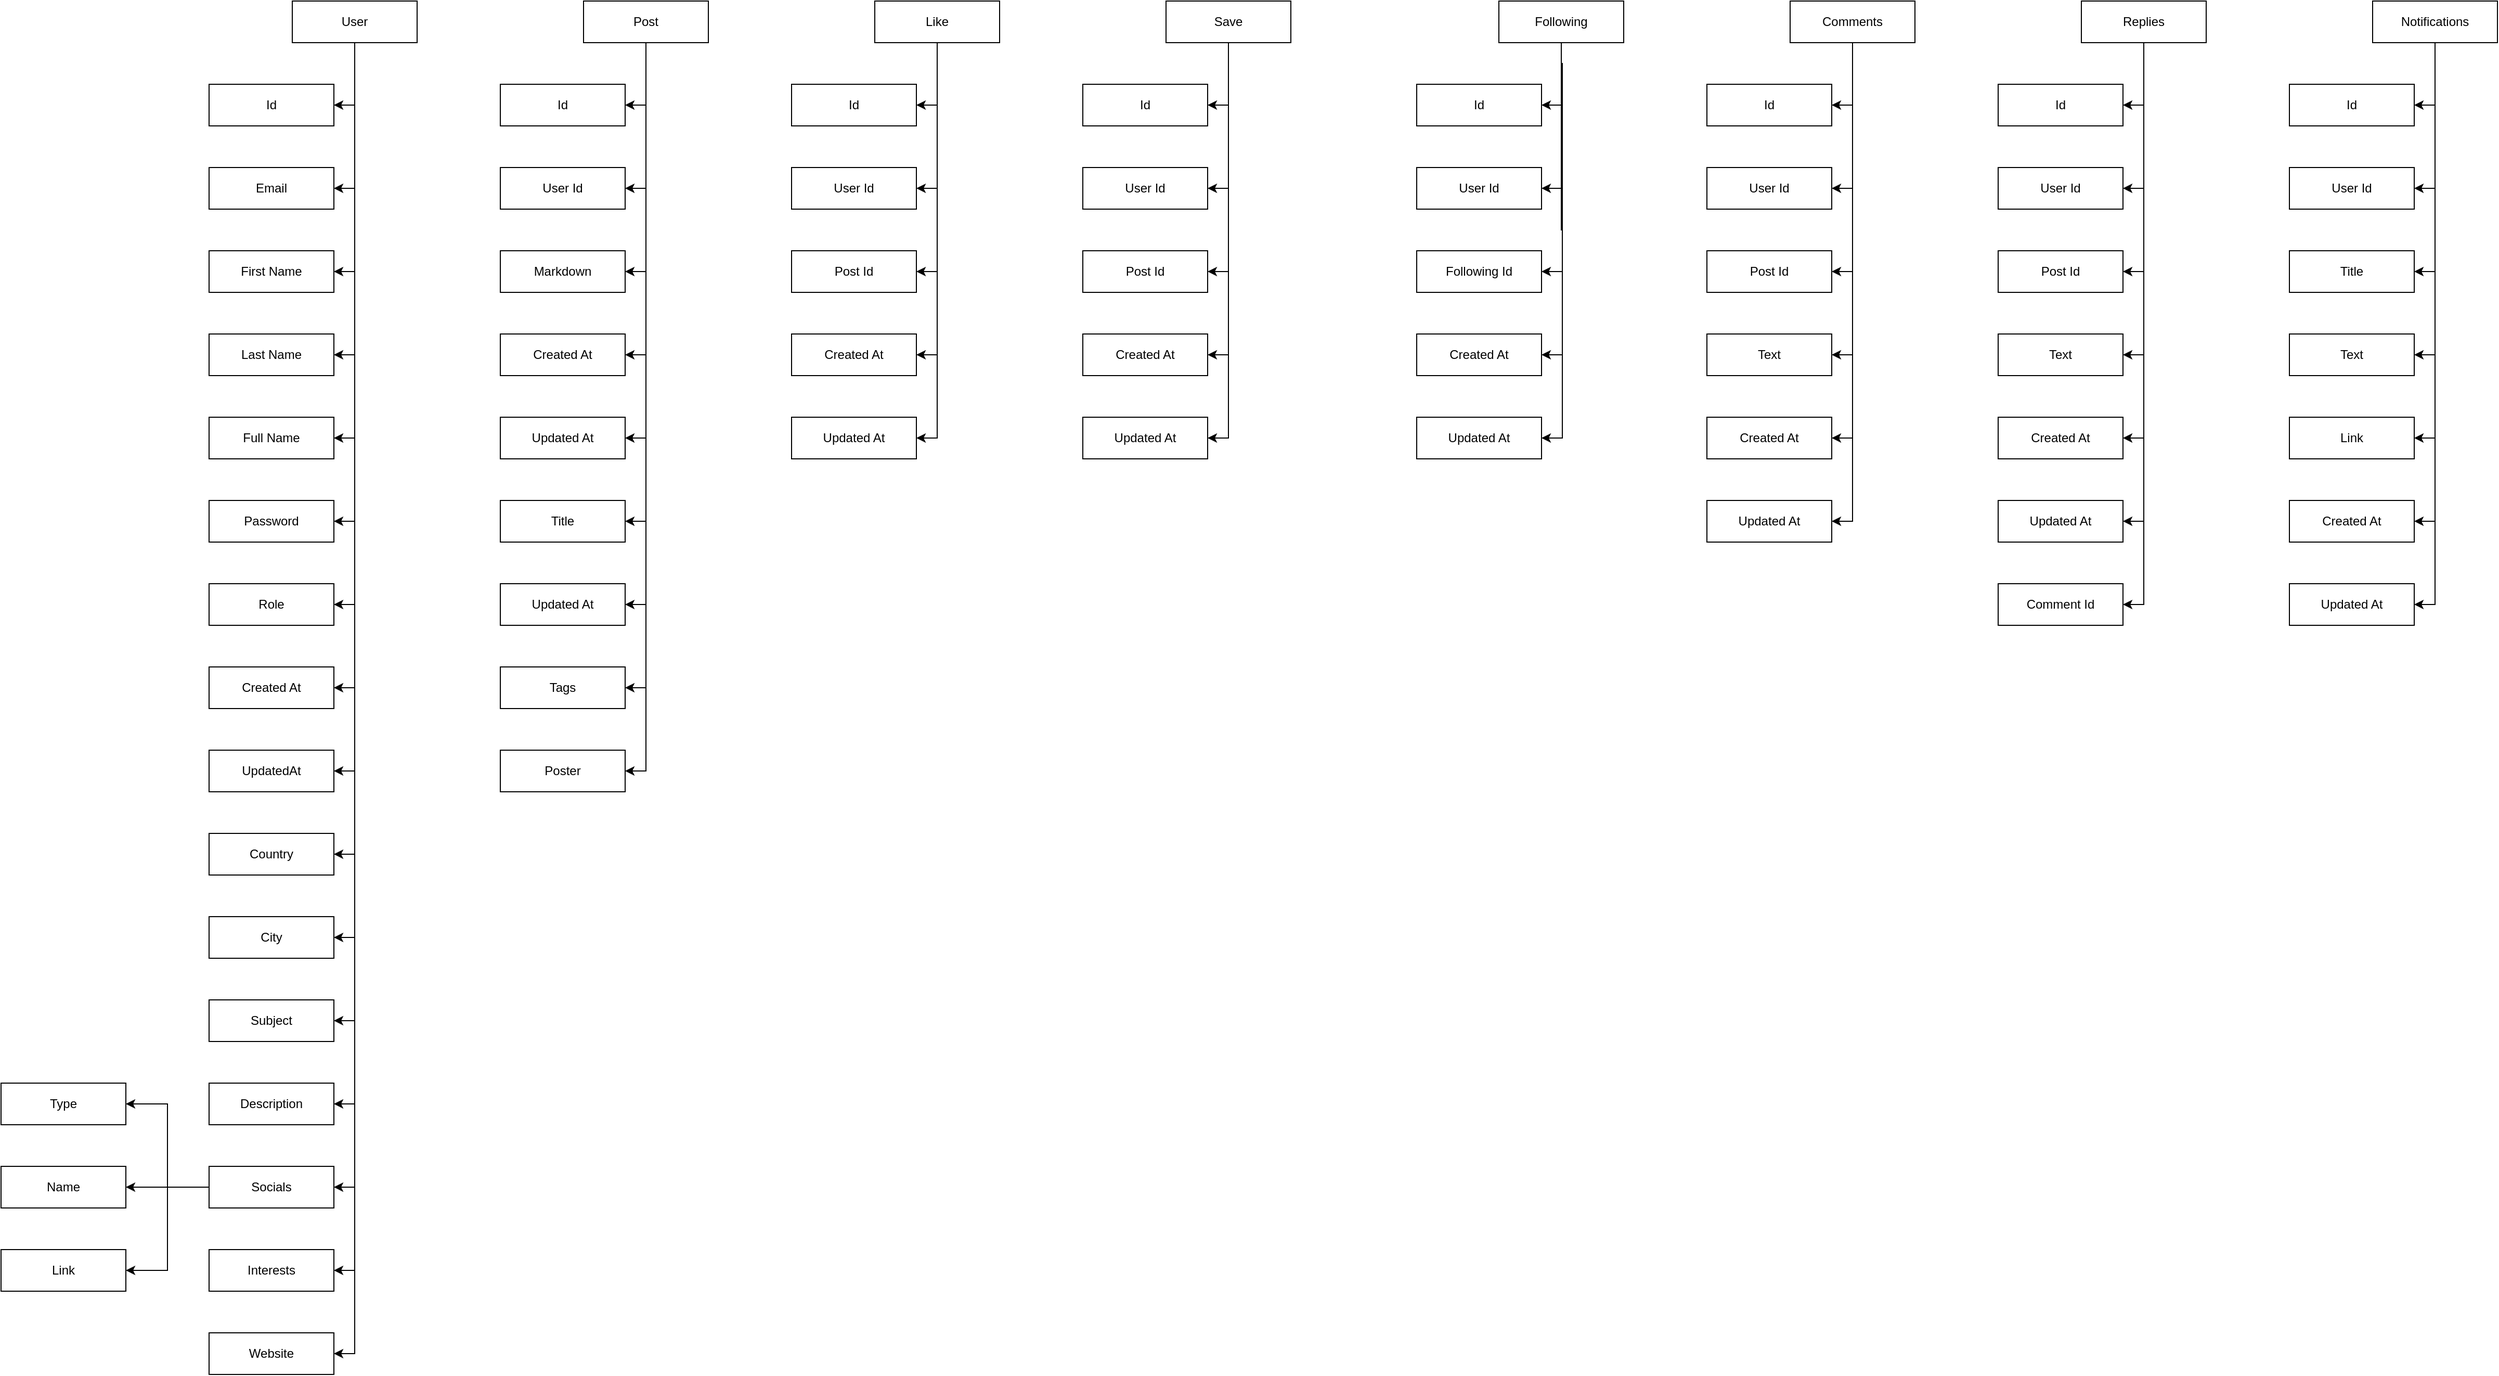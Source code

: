 <mxfile version="20.7.4" type="github">
  <diagram id="An_6A8uYQxj1aYiGU6a9" name="Страница 1">
    <mxGraphModel dx="2140" dy="686" grid="1" gridSize="10" guides="1" tooltips="1" connect="1" arrows="1" fold="1" page="1" pageScale="1" pageWidth="827" pageHeight="1169" math="0" shadow="0">
      <root>
        <mxCell id="0" />
        <mxCell id="1" parent="0" />
        <mxCell id="K3_foTwXIABXSG76bnOj-19" style="edgeStyle=orthogonalEdgeStyle;rounded=0;orthogonalLoop=1;jettySize=auto;html=1;exitX=0.5;exitY=1;exitDx=0;exitDy=0;entryX=1;entryY=0.5;entryDx=0;entryDy=0;" parent="1" source="K3_foTwXIABXSG76bnOj-1" target="K3_foTwXIABXSG76bnOj-8" edge="1">
          <mxGeometry relative="1" as="geometry" />
        </mxCell>
        <mxCell id="K3_foTwXIABXSG76bnOj-20" style="edgeStyle=orthogonalEdgeStyle;rounded=0;orthogonalLoop=1;jettySize=auto;html=1;exitX=0.5;exitY=1;exitDx=0;exitDy=0;entryX=1;entryY=0.5;entryDx=0;entryDy=0;" parent="1" source="K3_foTwXIABXSG76bnOj-1" target="K3_foTwXIABXSG76bnOj-2" edge="1">
          <mxGeometry relative="1" as="geometry" />
        </mxCell>
        <mxCell id="K3_foTwXIABXSG76bnOj-21" style="edgeStyle=orthogonalEdgeStyle;rounded=0;orthogonalLoop=1;jettySize=auto;html=1;exitX=0.5;exitY=1;exitDx=0;exitDy=0;entryX=1;entryY=0.5;entryDx=0;entryDy=0;" parent="1" source="K3_foTwXIABXSG76bnOj-1" target="K3_foTwXIABXSG76bnOj-3" edge="1">
          <mxGeometry relative="1" as="geometry" />
        </mxCell>
        <mxCell id="K3_foTwXIABXSG76bnOj-22" style="edgeStyle=orthogonalEdgeStyle;rounded=0;orthogonalLoop=1;jettySize=auto;html=1;exitX=0.5;exitY=1;exitDx=0;exitDy=0;entryX=1;entryY=0.5;entryDx=0;entryDy=0;" parent="1" source="K3_foTwXIABXSG76bnOj-1" target="K3_foTwXIABXSG76bnOj-4" edge="1">
          <mxGeometry relative="1" as="geometry" />
        </mxCell>
        <mxCell id="K3_foTwXIABXSG76bnOj-23" style="edgeStyle=orthogonalEdgeStyle;rounded=0;orthogonalLoop=1;jettySize=auto;html=1;exitX=0.5;exitY=1;exitDx=0;exitDy=0;entryX=1;entryY=0.5;entryDx=0;entryDy=0;" parent="1" source="K3_foTwXIABXSG76bnOj-1" target="K3_foTwXIABXSG76bnOj-5" edge="1">
          <mxGeometry relative="1" as="geometry" />
        </mxCell>
        <mxCell id="K3_foTwXIABXSG76bnOj-24" style="edgeStyle=orthogonalEdgeStyle;rounded=0;orthogonalLoop=1;jettySize=auto;html=1;exitX=0.5;exitY=1;exitDx=0;exitDy=0;entryX=1;entryY=0.5;entryDx=0;entryDy=0;" parent="1" source="K3_foTwXIABXSG76bnOj-1" target="K3_foTwXIABXSG76bnOj-6" edge="1">
          <mxGeometry relative="1" as="geometry" />
        </mxCell>
        <mxCell id="K3_foTwXIABXSG76bnOj-25" style="edgeStyle=orthogonalEdgeStyle;rounded=0;orthogonalLoop=1;jettySize=auto;html=1;exitX=0.5;exitY=1;exitDx=0;exitDy=0;entryX=1;entryY=0.5;entryDx=0;entryDy=0;" parent="1" source="K3_foTwXIABXSG76bnOj-1" target="K3_foTwXIABXSG76bnOj-7" edge="1">
          <mxGeometry relative="1" as="geometry" />
        </mxCell>
        <mxCell id="K3_foTwXIABXSG76bnOj-26" style="edgeStyle=orthogonalEdgeStyle;rounded=0;orthogonalLoop=1;jettySize=auto;html=1;exitX=0.5;exitY=1;exitDx=0;exitDy=0;entryX=1;entryY=0.5;entryDx=0;entryDy=0;" parent="1" source="K3_foTwXIABXSG76bnOj-1" target="K3_foTwXIABXSG76bnOj-9" edge="1">
          <mxGeometry relative="1" as="geometry" />
        </mxCell>
        <mxCell id="K3_foTwXIABXSG76bnOj-27" style="edgeStyle=orthogonalEdgeStyle;rounded=0;orthogonalLoop=1;jettySize=auto;html=1;exitX=0.5;exitY=1;exitDx=0;exitDy=0;entryX=1;entryY=0.5;entryDx=0;entryDy=0;" parent="1" source="K3_foTwXIABXSG76bnOj-1" target="K3_foTwXIABXSG76bnOj-10" edge="1">
          <mxGeometry relative="1" as="geometry" />
        </mxCell>
        <mxCell id="K3_foTwXIABXSG76bnOj-29" style="edgeStyle=orthogonalEdgeStyle;rounded=0;orthogonalLoop=1;jettySize=auto;html=1;exitX=0.5;exitY=1;exitDx=0;exitDy=0;entryX=1;entryY=0.5;entryDx=0;entryDy=0;" parent="1" source="K3_foTwXIABXSG76bnOj-1" target="K3_foTwXIABXSG76bnOj-12" edge="1">
          <mxGeometry relative="1" as="geometry" />
        </mxCell>
        <mxCell id="K3_foTwXIABXSG76bnOj-30" style="edgeStyle=orthogonalEdgeStyle;rounded=0;orthogonalLoop=1;jettySize=auto;html=1;exitX=0.5;exitY=1;exitDx=0;exitDy=0;entryX=1;entryY=0.5;entryDx=0;entryDy=0;" parent="1" source="K3_foTwXIABXSG76bnOj-1" target="K3_foTwXIABXSG76bnOj-13" edge="1">
          <mxGeometry relative="1" as="geometry" />
        </mxCell>
        <mxCell id="K3_foTwXIABXSG76bnOj-31" style="edgeStyle=orthogonalEdgeStyle;rounded=0;orthogonalLoop=1;jettySize=auto;html=1;exitX=0.5;exitY=1;exitDx=0;exitDy=0;entryX=1;entryY=0.5;entryDx=0;entryDy=0;" parent="1" source="K3_foTwXIABXSG76bnOj-1" target="K3_foTwXIABXSG76bnOj-14" edge="1">
          <mxGeometry relative="1" as="geometry" />
        </mxCell>
        <mxCell id="K3_foTwXIABXSG76bnOj-32" style="edgeStyle=orthogonalEdgeStyle;rounded=0;orthogonalLoop=1;jettySize=auto;html=1;exitX=0.5;exitY=1;exitDx=0;exitDy=0;entryX=1;entryY=0.5;entryDx=0;entryDy=0;" parent="1" source="K3_foTwXIABXSG76bnOj-1" target="K3_foTwXIABXSG76bnOj-15" edge="1">
          <mxGeometry relative="1" as="geometry" />
        </mxCell>
        <mxCell id="K3_foTwXIABXSG76bnOj-33" style="edgeStyle=orthogonalEdgeStyle;rounded=0;orthogonalLoop=1;jettySize=auto;html=1;exitX=0.5;exitY=1;exitDx=0;exitDy=0;entryX=1;entryY=0.5;entryDx=0;entryDy=0;" parent="1" source="K3_foTwXIABXSG76bnOj-1" target="K3_foTwXIABXSG76bnOj-16" edge="1">
          <mxGeometry relative="1" as="geometry" />
        </mxCell>
        <mxCell id="K3_foTwXIABXSG76bnOj-34" style="edgeStyle=orthogonalEdgeStyle;rounded=0;orthogonalLoop=1;jettySize=auto;html=1;exitX=0.5;exitY=1;exitDx=0;exitDy=0;entryX=1;entryY=0.5;entryDx=0;entryDy=0;" parent="1" source="K3_foTwXIABXSG76bnOj-1" target="K3_foTwXIABXSG76bnOj-17" edge="1">
          <mxGeometry relative="1" as="geometry" />
        </mxCell>
        <mxCell id="K3_foTwXIABXSG76bnOj-35" style="edgeStyle=orthogonalEdgeStyle;rounded=0;orthogonalLoop=1;jettySize=auto;html=1;exitX=0.5;exitY=1;exitDx=0;exitDy=0;entryX=1;entryY=0.5;entryDx=0;entryDy=0;" parent="1" source="K3_foTwXIABXSG76bnOj-1" target="K3_foTwXIABXSG76bnOj-18" edge="1">
          <mxGeometry relative="1" as="geometry" />
        </mxCell>
        <mxCell id="K3_foTwXIABXSG76bnOj-1" value="User" style="rounded=0;whiteSpace=wrap;html=1;" parent="1" vertex="1">
          <mxGeometry x="160" y="80" width="120" height="40" as="geometry" />
        </mxCell>
        <mxCell id="K3_foTwXIABXSG76bnOj-2" value="Email" style="rounded=0;whiteSpace=wrap;html=1;" parent="1" vertex="1">
          <mxGeometry x="80" y="240" width="120" height="40" as="geometry" />
        </mxCell>
        <mxCell id="K3_foTwXIABXSG76bnOj-3" value="First Name" style="rounded=0;whiteSpace=wrap;html=1;" parent="1" vertex="1">
          <mxGeometry x="80" y="320" width="120" height="40" as="geometry" />
        </mxCell>
        <mxCell id="K3_foTwXIABXSG76bnOj-4" value="Last Name" style="rounded=0;whiteSpace=wrap;html=1;" parent="1" vertex="1">
          <mxGeometry x="80" y="400" width="120" height="40" as="geometry" />
        </mxCell>
        <mxCell id="K3_foTwXIABXSG76bnOj-5" value="Full Name" style="rounded=0;whiteSpace=wrap;html=1;" parent="1" vertex="1">
          <mxGeometry x="80" y="480" width="120" height="40" as="geometry" />
        </mxCell>
        <mxCell id="K3_foTwXIABXSG76bnOj-6" value="Password" style="rounded=0;whiteSpace=wrap;html=1;" parent="1" vertex="1">
          <mxGeometry x="80" y="560" width="120" height="40" as="geometry" />
        </mxCell>
        <mxCell id="K3_foTwXIABXSG76bnOj-7" value="Role" style="rounded=0;whiteSpace=wrap;html=1;" parent="1" vertex="1">
          <mxGeometry x="80" y="640" width="120" height="40" as="geometry" />
        </mxCell>
        <mxCell id="K3_foTwXIABXSG76bnOj-8" value="Id" style="rounded=0;whiteSpace=wrap;html=1;" parent="1" vertex="1">
          <mxGeometry x="80" y="160" width="120" height="40" as="geometry" />
        </mxCell>
        <mxCell id="K3_foTwXIABXSG76bnOj-9" value="Created At" style="rounded=0;whiteSpace=wrap;html=1;" parent="1" vertex="1">
          <mxGeometry x="80" y="720" width="120" height="40" as="geometry" />
        </mxCell>
        <mxCell id="K3_foTwXIABXSG76bnOj-10" value="UpdatedAt" style="rounded=0;whiteSpace=wrap;html=1;" parent="1" vertex="1">
          <mxGeometry x="80" y="800" width="120" height="40" as="geometry" />
        </mxCell>
        <mxCell id="K3_foTwXIABXSG76bnOj-12" value="Country" style="rounded=0;whiteSpace=wrap;html=1;" parent="1" vertex="1">
          <mxGeometry x="80" y="880" width="120" height="40" as="geometry" />
        </mxCell>
        <mxCell id="K3_foTwXIABXSG76bnOj-13" value="City" style="rounded=0;whiteSpace=wrap;html=1;" parent="1" vertex="1">
          <mxGeometry x="80" y="960" width="120" height="40" as="geometry" />
        </mxCell>
        <mxCell id="K3_foTwXIABXSG76bnOj-14" value="Subject" style="rounded=0;whiteSpace=wrap;html=1;" parent="1" vertex="1">
          <mxGeometry x="80" y="1040" width="120" height="40" as="geometry" />
        </mxCell>
        <mxCell id="K3_foTwXIABXSG76bnOj-15" value="Description" style="rounded=0;whiteSpace=wrap;html=1;" parent="1" vertex="1">
          <mxGeometry x="80" y="1120" width="120" height="40" as="geometry" />
        </mxCell>
        <mxCell id="K3_foTwXIABXSG76bnOj-40" style="edgeStyle=orthogonalEdgeStyle;rounded=0;orthogonalLoop=1;jettySize=auto;html=1;exitX=0;exitY=0.5;exitDx=0;exitDy=0;entryX=1;entryY=0.5;entryDx=0;entryDy=0;" parent="1" source="K3_foTwXIABXSG76bnOj-16" target="K3_foTwXIABXSG76bnOj-37" edge="1">
          <mxGeometry relative="1" as="geometry" />
        </mxCell>
        <mxCell id="K3_foTwXIABXSG76bnOj-41" style="edgeStyle=orthogonalEdgeStyle;rounded=0;orthogonalLoop=1;jettySize=auto;html=1;exitX=0;exitY=0.5;exitDx=0;exitDy=0;entryX=1;entryY=0.5;entryDx=0;entryDy=0;" parent="1" source="K3_foTwXIABXSG76bnOj-16" target="K3_foTwXIABXSG76bnOj-38" edge="1">
          <mxGeometry relative="1" as="geometry" />
        </mxCell>
        <mxCell id="K3_foTwXIABXSG76bnOj-42" style="edgeStyle=orthogonalEdgeStyle;rounded=0;orthogonalLoop=1;jettySize=auto;html=1;exitX=0;exitY=0.5;exitDx=0;exitDy=0;entryX=1;entryY=0.5;entryDx=0;entryDy=0;" parent="1" source="K3_foTwXIABXSG76bnOj-16" target="K3_foTwXIABXSG76bnOj-39" edge="1">
          <mxGeometry relative="1" as="geometry" />
        </mxCell>
        <mxCell id="K3_foTwXIABXSG76bnOj-16" value="Socials" style="rounded=0;whiteSpace=wrap;html=1;" parent="1" vertex="1">
          <mxGeometry x="80" y="1200" width="120" height="40" as="geometry" />
        </mxCell>
        <mxCell id="K3_foTwXIABXSG76bnOj-17" value="Interests" style="rounded=0;whiteSpace=wrap;html=1;" parent="1" vertex="1">
          <mxGeometry x="80" y="1280" width="120" height="40" as="geometry" />
        </mxCell>
        <mxCell id="K3_foTwXIABXSG76bnOj-18" value="Website" style="rounded=0;whiteSpace=wrap;html=1;" parent="1" vertex="1">
          <mxGeometry x="80" y="1360" width="120" height="40" as="geometry" />
        </mxCell>
        <mxCell id="K3_foTwXIABXSG76bnOj-37" value="Type" style="rounded=0;whiteSpace=wrap;html=1;" parent="1" vertex="1">
          <mxGeometry x="-120" y="1120" width="120" height="40" as="geometry" />
        </mxCell>
        <mxCell id="K3_foTwXIABXSG76bnOj-38" value="Name" style="rounded=0;whiteSpace=wrap;html=1;" parent="1" vertex="1">
          <mxGeometry x="-120" y="1200" width="120" height="40" as="geometry" />
        </mxCell>
        <mxCell id="K3_foTwXIABXSG76bnOj-39" value="Link" style="rounded=0;whiteSpace=wrap;html=1;" parent="1" vertex="1">
          <mxGeometry x="-120" y="1280" width="120" height="40" as="geometry" />
        </mxCell>
        <mxCell id="K3_foTwXIABXSG76bnOj-55" style="edgeStyle=orthogonalEdgeStyle;rounded=0;orthogonalLoop=1;jettySize=auto;html=1;exitX=0.5;exitY=1;exitDx=0;exitDy=0;entryX=1;entryY=0.5;entryDx=0;entryDy=0;" parent="1" source="K3_foTwXIABXSG76bnOj-43" target="K3_foTwXIABXSG76bnOj-44" edge="1">
          <mxGeometry relative="1" as="geometry" />
        </mxCell>
        <mxCell id="K3_foTwXIABXSG76bnOj-56" style="edgeStyle=orthogonalEdgeStyle;rounded=0;orthogonalLoop=1;jettySize=auto;html=1;exitX=0.5;exitY=1;exitDx=0;exitDy=0;entryX=1;entryY=0.5;entryDx=0;entryDy=0;" parent="1" source="K3_foTwXIABXSG76bnOj-43" target="K3_foTwXIABXSG76bnOj-45" edge="1">
          <mxGeometry relative="1" as="geometry" />
        </mxCell>
        <mxCell id="K3_foTwXIABXSG76bnOj-57" style="edgeStyle=orthogonalEdgeStyle;rounded=0;orthogonalLoop=1;jettySize=auto;html=1;exitX=0.5;exitY=1;exitDx=0;exitDy=0;entryX=1;entryY=0.5;entryDx=0;entryDy=0;" parent="1" source="K3_foTwXIABXSG76bnOj-43" target="K3_foTwXIABXSG76bnOj-46" edge="1">
          <mxGeometry relative="1" as="geometry" />
        </mxCell>
        <mxCell id="K3_foTwXIABXSG76bnOj-58" style="edgeStyle=orthogonalEdgeStyle;rounded=0;orthogonalLoop=1;jettySize=auto;html=1;exitX=0.5;exitY=1;exitDx=0;exitDy=0;entryX=1;entryY=0.5;entryDx=0;entryDy=0;" parent="1" source="K3_foTwXIABXSG76bnOj-43" target="K3_foTwXIABXSG76bnOj-47" edge="1">
          <mxGeometry relative="1" as="geometry" />
        </mxCell>
        <mxCell id="K3_foTwXIABXSG76bnOj-59" style="edgeStyle=orthogonalEdgeStyle;rounded=0;orthogonalLoop=1;jettySize=auto;html=1;exitX=0.5;exitY=1;exitDx=0;exitDy=0;entryX=1;entryY=0.5;entryDx=0;entryDy=0;" parent="1" source="K3_foTwXIABXSG76bnOj-43" target="K3_foTwXIABXSG76bnOj-48" edge="1">
          <mxGeometry relative="1" as="geometry" />
        </mxCell>
        <mxCell id="K3_foTwXIABXSG76bnOj-60" style="edgeStyle=orthogonalEdgeStyle;rounded=0;orthogonalLoop=1;jettySize=auto;html=1;exitX=0.5;exitY=1;exitDx=0;exitDy=0;entryX=1;entryY=0.5;entryDx=0;entryDy=0;" parent="1" source="K3_foTwXIABXSG76bnOj-43" target="K3_foTwXIABXSG76bnOj-49" edge="1">
          <mxGeometry relative="1" as="geometry" />
        </mxCell>
        <mxCell id="K3_foTwXIABXSG76bnOj-61" style="edgeStyle=orthogonalEdgeStyle;rounded=0;orthogonalLoop=1;jettySize=auto;html=1;exitX=0.5;exitY=1;exitDx=0;exitDy=0;entryX=1;entryY=0.5;entryDx=0;entryDy=0;" parent="1" source="K3_foTwXIABXSG76bnOj-43" target="K3_foTwXIABXSG76bnOj-52" edge="1">
          <mxGeometry relative="1" as="geometry" />
        </mxCell>
        <mxCell id="K3_foTwXIABXSG76bnOj-62" style="edgeStyle=orthogonalEdgeStyle;rounded=0;orthogonalLoop=1;jettySize=auto;html=1;exitX=0.5;exitY=1;exitDx=0;exitDy=0;entryX=1;entryY=0.5;entryDx=0;entryDy=0;" parent="1" source="K3_foTwXIABXSG76bnOj-43" target="K3_foTwXIABXSG76bnOj-53" edge="1">
          <mxGeometry relative="1" as="geometry" />
        </mxCell>
        <mxCell id="K3_foTwXIABXSG76bnOj-63" style="edgeStyle=orthogonalEdgeStyle;rounded=0;orthogonalLoop=1;jettySize=auto;html=1;exitX=0.5;exitY=1;exitDx=0;exitDy=0;entryX=1;entryY=0.5;entryDx=0;entryDy=0;" parent="1" source="K3_foTwXIABXSG76bnOj-43" target="K3_foTwXIABXSG76bnOj-54" edge="1">
          <mxGeometry relative="1" as="geometry" />
        </mxCell>
        <mxCell id="K3_foTwXIABXSG76bnOj-43" value="Post" style="rounded=0;whiteSpace=wrap;html=1;" parent="1" vertex="1">
          <mxGeometry x="440" y="80" width="120" height="40" as="geometry" />
        </mxCell>
        <mxCell id="K3_foTwXIABXSG76bnOj-44" value="Id" style="rounded=0;whiteSpace=wrap;html=1;" parent="1" vertex="1">
          <mxGeometry x="360" y="160" width="120" height="40" as="geometry" />
        </mxCell>
        <mxCell id="K3_foTwXIABXSG76bnOj-45" value="User Id" style="rounded=0;whiteSpace=wrap;html=1;" parent="1" vertex="1">
          <mxGeometry x="360" y="240" width="120" height="40" as="geometry" />
        </mxCell>
        <mxCell id="K3_foTwXIABXSG76bnOj-46" value="Markdown" style="rounded=0;whiteSpace=wrap;html=1;" parent="1" vertex="1">
          <mxGeometry x="360" y="320" width="120" height="40" as="geometry" />
        </mxCell>
        <mxCell id="K3_foTwXIABXSG76bnOj-47" value="Created At" style="rounded=0;whiteSpace=wrap;html=1;" parent="1" vertex="1">
          <mxGeometry x="360" y="400" width="120" height="40" as="geometry" />
        </mxCell>
        <mxCell id="K3_foTwXIABXSG76bnOj-48" value="Updated At" style="rounded=0;whiteSpace=wrap;html=1;" parent="1" vertex="1">
          <mxGeometry x="360" y="480" width="120" height="40" as="geometry" />
        </mxCell>
        <mxCell id="K3_foTwXIABXSG76bnOj-49" value="Title" style="rounded=0;whiteSpace=wrap;html=1;" parent="1" vertex="1">
          <mxGeometry x="360" y="560" width="120" height="40" as="geometry" />
        </mxCell>
        <mxCell id="K3_foTwXIABXSG76bnOj-52" value="Updated At" style="rounded=0;whiteSpace=wrap;html=1;" parent="1" vertex="1">
          <mxGeometry x="360" y="640" width="120" height="40" as="geometry" />
        </mxCell>
        <mxCell id="K3_foTwXIABXSG76bnOj-53" value="Tags" style="rounded=0;whiteSpace=wrap;html=1;" parent="1" vertex="1">
          <mxGeometry x="360" y="720" width="120" height="40" as="geometry" />
        </mxCell>
        <mxCell id="K3_foTwXIABXSG76bnOj-54" value="Poster" style="rounded=0;whiteSpace=wrap;html=1;" parent="1" vertex="1">
          <mxGeometry x="360" y="800" width="120" height="40" as="geometry" />
        </mxCell>
        <mxCell id="K3_foTwXIABXSG76bnOj-69" style="edgeStyle=orthogonalEdgeStyle;rounded=0;orthogonalLoop=1;jettySize=auto;html=1;exitX=0.5;exitY=1;exitDx=0;exitDy=0;entryX=1;entryY=0.5;entryDx=0;entryDy=0;" parent="1" source="K3_foTwXIABXSG76bnOj-64" target="K3_foTwXIABXSG76bnOj-65" edge="1">
          <mxGeometry relative="1" as="geometry" />
        </mxCell>
        <mxCell id="K3_foTwXIABXSG76bnOj-70" style="edgeStyle=orthogonalEdgeStyle;rounded=0;orthogonalLoop=1;jettySize=auto;html=1;exitX=0.5;exitY=1;exitDx=0;exitDy=0;entryX=1;entryY=0.5;entryDx=0;entryDy=0;" parent="1" source="K3_foTwXIABXSG76bnOj-64" target="K3_foTwXIABXSG76bnOj-66" edge="1">
          <mxGeometry relative="1" as="geometry" />
        </mxCell>
        <mxCell id="K3_foTwXIABXSG76bnOj-71" style="edgeStyle=orthogonalEdgeStyle;rounded=0;orthogonalLoop=1;jettySize=auto;html=1;exitX=0.5;exitY=1;exitDx=0;exitDy=0;entryX=1;entryY=0.5;entryDx=0;entryDy=0;" parent="1" source="K3_foTwXIABXSG76bnOj-64" target="K3_foTwXIABXSG76bnOj-67" edge="1">
          <mxGeometry relative="1" as="geometry" />
        </mxCell>
        <mxCell id="K3_foTwXIABXSG76bnOj-72" style="edgeStyle=orthogonalEdgeStyle;rounded=0;orthogonalLoop=1;jettySize=auto;html=1;exitX=0.5;exitY=1;exitDx=0;exitDy=0;entryX=1;entryY=0.5;entryDx=0;entryDy=0;" parent="1" source="K3_foTwXIABXSG76bnOj-64" target="K3_foTwXIABXSG76bnOj-68" edge="1">
          <mxGeometry relative="1" as="geometry" />
        </mxCell>
        <mxCell id="K3_foTwXIABXSG76bnOj-119" style="edgeStyle=orthogonalEdgeStyle;rounded=0;orthogonalLoop=1;jettySize=auto;html=1;exitX=0.5;exitY=1;exitDx=0;exitDy=0;entryX=1;entryY=0.5;entryDx=0;entryDy=0;" parent="1" source="K3_foTwXIABXSG76bnOj-64" target="K3_foTwXIABXSG76bnOj-118" edge="1">
          <mxGeometry relative="1" as="geometry" />
        </mxCell>
        <mxCell id="K3_foTwXIABXSG76bnOj-64" value="Like" style="rounded=0;whiteSpace=wrap;html=1;" parent="1" vertex="1">
          <mxGeometry x="720" y="80" width="120" height="40" as="geometry" />
        </mxCell>
        <mxCell id="K3_foTwXIABXSG76bnOj-65" value="User Id" style="rounded=0;whiteSpace=wrap;html=1;" parent="1" vertex="1">
          <mxGeometry x="640" y="240" width="120" height="40" as="geometry" />
        </mxCell>
        <mxCell id="K3_foTwXIABXSG76bnOj-66" value="Post Id" style="rounded=0;whiteSpace=wrap;html=1;" parent="1" vertex="1">
          <mxGeometry x="640" y="320" width="120" height="40" as="geometry" />
        </mxCell>
        <mxCell id="K3_foTwXIABXSG76bnOj-67" value="Created At" style="rounded=0;whiteSpace=wrap;html=1;" parent="1" vertex="1">
          <mxGeometry x="640" y="400" width="120" height="40" as="geometry" />
        </mxCell>
        <mxCell id="K3_foTwXIABXSG76bnOj-68" value="Updated At" style="rounded=0;whiteSpace=wrap;html=1;" parent="1" vertex="1">
          <mxGeometry x="640" y="480" width="120" height="40" as="geometry" />
        </mxCell>
        <mxCell id="K3_foTwXIABXSG76bnOj-78" style="edgeStyle=orthogonalEdgeStyle;rounded=0;orthogonalLoop=1;jettySize=auto;html=1;exitX=0.5;exitY=1;exitDx=0;exitDy=0;entryX=1;entryY=0.5;entryDx=0;entryDy=0;" parent="1" source="K3_foTwXIABXSG76bnOj-73" target="K3_foTwXIABXSG76bnOj-74" edge="1">
          <mxGeometry relative="1" as="geometry" />
        </mxCell>
        <mxCell id="K3_foTwXIABXSG76bnOj-79" style="edgeStyle=orthogonalEdgeStyle;rounded=0;orthogonalLoop=1;jettySize=auto;html=1;exitX=0.5;exitY=1;exitDx=0;exitDy=0;entryX=1;entryY=0.5;entryDx=0;entryDy=0;" parent="1" source="K3_foTwXIABXSG76bnOj-73" target="K3_foTwXIABXSG76bnOj-75" edge="1">
          <mxGeometry relative="1" as="geometry" />
        </mxCell>
        <mxCell id="K3_foTwXIABXSG76bnOj-80" style="edgeStyle=orthogonalEdgeStyle;rounded=0;orthogonalLoop=1;jettySize=auto;html=1;exitX=0.5;exitY=1;exitDx=0;exitDy=0;entryX=1;entryY=0.5;entryDx=0;entryDy=0;" parent="1" source="K3_foTwXIABXSG76bnOj-73" target="K3_foTwXIABXSG76bnOj-76" edge="1">
          <mxGeometry relative="1" as="geometry" />
        </mxCell>
        <mxCell id="K3_foTwXIABXSG76bnOj-81" style="edgeStyle=orthogonalEdgeStyle;rounded=0;orthogonalLoop=1;jettySize=auto;html=1;exitX=0.5;exitY=1;exitDx=0;exitDy=0;entryX=1;entryY=0.5;entryDx=0;entryDy=0;" parent="1" source="K3_foTwXIABXSG76bnOj-73" target="K3_foTwXIABXSG76bnOj-77" edge="1">
          <mxGeometry relative="1" as="geometry" />
        </mxCell>
        <mxCell id="K3_foTwXIABXSG76bnOj-120" style="edgeStyle=orthogonalEdgeStyle;rounded=0;orthogonalLoop=1;jettySize=auto;html=1;exitX=0.5;exitY=1;exitDx=0;exitDy=0;entryX=1;entryY=0.5;entryDx=0;entryDy=0;" parent="1" source="K3_foTwXIABXSG76bnOj-73" target="K3_foTwXIABXSG76bnOj-117" edge="1">
          <mxGeometry relative="1" as="geometry" />
        </mxCell>
        <mxCell id="K3_foTwXIABXSG76bnOj-73" value="Save" style="rounded=0;whiteSpace=wrap;html=1;" parent="1" vertex="1">
          <mxGeometry x="1000" y="80" width="120" height="40" as="geometry" />
        </mxCell>
        <mxCell id="K3_foTwXIABXSG76bnOj-74" value="User Id" style="rounded=0;whiteSpace=wrap;html=1;" parent="1" vertex="1">
          <mxGeometry x="920" y="240" width="120" height="40" as="geometry" />
        </mxCell>
        <mxCell id="K3_foTwXIABXSG76bnOj-75" value="Post Id" style="rounded=0;whiteSpace=wrap;html=1;" parent="1" vertex="1">
          <mxGeometry x="920" y="320" width="120" height="40" as="geometry" />
        </mxCell>
        <mxCell id="K3_foTwXIABXSG76bnOj-76" value="Created At" style="rounded=0;whiteSpace=wrap;html=1;" parent="1" vertex="1">
          <mxGeometry x="920" y="400" width="120" height="40" as="geometry" />
        </mxCell>
        <mxCell id="K3_foTwXIABXSG76bnOj-77" value="Updated At" style="rounded=0;whiteSpace=wrap;html=1;" parent="1" vertex="1">
          <mxGeometry x="920" y="480" width="120" height="40" as="geometry" />
        </mxCell>
        <mxCell id="K3_foTwXIABXSG76bnOj-89" style="edgeStyle=orthogonalEdgeStyle;rounded=0;orthogonalLoop=1;jettySize=auto;html=1;exitX=0.5;exitY=1;exitDx=0;exitDy=0;entryX=1;entryY=0.5;entryDx=0;entryDy=0;" parent="1" source="K3_foTwXIABXSG76bnOj-82" target="K3_foTwXIABXSG76bnOj-83" edge="1">
          <mxGeometry relative="1" as="geometry" />
        </mxCell>
        <mxCell id="K3_foTwXIABXSG76bnOj-90" style="edgeStyle=orthogonalEdgeStyle;rounded=0;orthogonalLoop=1;jettySize=auto;html=1;exitX=0.5;exitY=1;exitDx=0;exitDy=0;entryX=1;entryY=0.5;entryDx=0;entryDy=0;" parent="1" source="K3_foTwXIABXSG76bnOj-82" target="K3_foTwXIABXSG76bnOj-84" edge="1">
          <mxGeometry relative="1" as="geometry" />
        </mxCell>
        <mxCell id="K3_foTwXIABXSG76bnOj-91" style="edgeStyle=orthogonalEdgeStyle;rounded=0;orthogonalLoop=1;jettySize=auto;html=1;exitX=0.5;exitY=1;exitDx=0;exitDy=0;entryX=1;entryY=0.5;entryDx=0;entryDy=0;" parent="1" source="K3_foTwXIABXSG76bnOj-82" target="K3_foTwXIABXSG76bnOj-85" edge="1">
          <mxGeometry relative="1" as="geometry" />
        </mxCell>
        <mxCell id="K3_foTwXIABXSG76bnOj-92" style="edgeStyle=orthogonalEdgeStyle;rounded=0;orthogonalLoop=1;jettySize=auto;html=1;exitX=0.5;exitY=1;exitDx=0;exitDy=0;entryX=1;entryY=0.5;entryDx=0;entryDy=0;" parent="1" source="K3_foTwXIABXSG76bnOj-82" target="K3_foTwXIABXSG76bnOj-86" edge="1">
          <mxGeometry relative="1" as="geometry" />
        </mxCell>
        <mxCell id="K3_foTwXIABXSG76bnOj-116" style="edgeStyle=orthogonalEdgeStyle;rounded=0;orthogonalLoop=1;jettySize=auto;html=1;exitX=0.5;exitY=1;exitDx=0;exitDy=0;entryX=1;entryY=0.5;entryDx=0;entryDy=0;" parent="1" source="K3_foTwXIABXSG76bnOj-82" target="K3_foTwXIABXSG76bnOj-115" edge="1">
          <mxGeometry relative="1" as="geometry" />
        </mxCell>
        <mxCell id="K3_foTwXIABXSG76bnOj-82" value="Following" style="rounded=0;whiteSpace=wrap;html=1;" parent="1" vertex="1">
          <mxGeometry x="1320" y="80" width="120" height="40" as="geometry" />
        </mxCell>
        <mxCell id="K3_foTwXIABXSG76bnOj-83" value="User Id" style="rounded=0;whiteSpace=wrap;html=1;" parent="1" vertex="1">
          <mxGeometry x="1241" y="240" width="120" height="40" as="geometry" />
        </mxCell>
        <mxCell id="K3_foTwXIABXSG76bnOj-84" value="Following Id" style="rounded=0;whiteSpace=wrap;html=1;" parent="1" vertex="1">
          <mxGeometry x="1241" y="320" width="120" height="40" as="geometry" />
        </mxCell>
        <mxCell id="K3_foTwXIABXSG76bnOj-85" value="Created At" style="rounded=0;whiteSpace=wrap;html=1;" parent="1" vertex="1">
          <mxGeometry x="1241" y="400" width="120" height="40" as="geometry" />
        </mxCell>
        <mxCell id="K3_foTwXIABXSG76bnOj-86" value="Updated At" style="rounded=0;whiteSpace=wrap;html=1;" parent="1" vertex="1">
          <mxGeometry x="1241" y="480" width="120" height="40" as="geometry" />
        </mxCell>
        <mxCell id="K3_foTwXIABXSG76bnOj-108" style="edgeStyle=orthogonalEdgeStyle;rounded=0;orthogonalLoop=1;jettySize=auto;html=1;exitX=0.5;exitY=1;exitDx=0;exitDy=0;entryX=1;entryY=0.5;entryDx=0;entryDy=0;" parent="1" source="K3_foTwXIABXSG76bnOj-102" target="K3_foTwXIABXSG76bnOj-103" edge="1">
          <mxGeometry relative="1" as="geometry" />
        </mxCell>
        <mxCell id="K3_foTwXIABXSG76bnOj-109" style="edgeStyle=orthogonalEdgeStyle;rounded=0;orthogonalLoop=1;jettySize=auto;html=1;exitX=0.5;exitY=1;exitDx=0;exitDy=0;entryX=1;entryY=0.5;entryDx=0;entryDy=0;" parent="1" source="K3_foTwXIABXSG76bnOj-102" target="K3_foTwXIABXSG76bnOj-104" edge="1">
          <mxGeometry relative="1" as="geometry" />
        </mxCell>
        <mxCell id="K3_foTwXIABXSG76bnOj-110" style="edgeStyle=orthogonalEdgeStyle;rounded=0;orthogonalLoop=1;jettySize=auto;html=1;exitX=0.5;exitY=1;exitDx=0;exitDy=0;entryX=1;entryY=0.5;entryDx=0;entryDy=0;" parent="1" source="K3_foTwXIABXSG76bnOj-102" target="K3_foTwXIABXSG76bnOj-105" edge="1">
          <mxGeometry relative="1" as="geometry" />
        </mxCell>
        <mxCell id="K3_foTwXIABXSG76bnOj-111" style="edgeStyle=orthogonalEdgeStyle;rounded=0;orthogonalLoop=1;jettySize=auto;html=1;exitX=0.5;exitY=1;exitDx=0;exitDy=0;entryX=1;entryY=0.5;entryDx=0;entryDy=0;" parent="1" source="K3_foTwXIABXSG76bnOj-102" target="K3_foTwXIABXSG76bnOj-106" edge="1">
          <mxGeometry relative="1" as="geometry" />
        </mxCell>
        <mxCell id="K3_foTwXIABXSG76bnOj-112" style="edgeStyle=orthogonalEdgeStyle;rounded=0;orthogonalLoop=1;jettySize=auto;html=1;exitX=0.5;exitY=1;exitDx=0;exitDy=0;entryX=1;entryY=0.5;entryDx=0;entryDy=0;" parent="1" source="K3_foTwXIABXSG76bnOj-102" target="K3_foTwXIABXSG76bnOj-107" edge="1">
          <mxGeometry relative="1" as="geometry" />
        </mxCell>
        <mxCell id="K3_foTwXIABXSG76bnOj-114" style="edgeStyle=orthogonalEdgeStyle;rounded=0;orthogonalLoop=1;jettySize=auto;html=1;exitX=0.5;exitY=1;exitDx=0;exitDy=0;entryX=1;entryY=0.5;entryDx=0;entryDy=0;" parent="1" source="K3_foTwXIABXSG76bnOj-102" target="K3_foTwXIABXSG76bnOj-113" edge="1">
          <mxGeometry relative="1" as="geometry" />
        </mxCell>
        <mxCell id="K3_foTwXIABXSG76bnOj-102" value="Comments" style="rounded=0;whiteSpace=wrap;html=1;" parent="1" vertex="1">
          <mxGeometry x="1600" y="80" width="120" height="40" as="geometry" />
        </mxCell>
        <mxCell id="K3_foTwXIABXSG76bnOj-103" value="User Id" style="rounded=0;whiteSpace=wrap;html=1;" parent="1" vertex="1">
          <mxGeometry x="1520" y="240" width="120" height="40" as="geometry" />
        </mxCell>
        <mxCell id="K3_foTwXIABXSG76bnOj-104" value="Post Id" style="rounded=0;whiteSpace=wrap;html=1;" parent="1" vertex="1">
          <mxGeometry x="1520" y="320" width="120" height="40" as="geometry" />
        </mxCell>
        <mxCell id="K3_foTwXIABXSG76bnOj-105" value="Text" style="rounded=0;whiteSpace=wrap;html=1;" parent="1" vertex="1">
          <mxGeometry x="1520" y="400" width="120" height="40" as="geometry" />
        </mxCell>
        <mxCell id="K3_foTwXIABXSG76bnOj-106" value="Created At" style="rounded=0;whiteSpace=wrap;html=1;" parent="1" vertex="1">
          <mxGeometry x="1520" y="480" width="120" height="40" as="geometry" />
        </mxCell>
        <mxCell id="K3_foTwXIABXSG76bnOj-107" value="Updated At" style="rounded=0;whiteSpace=wrap;html=1;" parent="1" vertex="1">
          <mxGeometry x="1520" y="560" width="120" height="40" as="geometry" />
        </mxCell>
        <mxCell id="K3_foTwXIABXSG76bnOj-113" value="Id" style="rounded=0;whiteSpace=wrap;html=1;" parent="1" vertex="1">
          <mxGeometry x="1520" y="160" width="120" height="40" as="geometry" />
        </mxCell>
        <mxCell id="K3_foTwXIABXSG76bnOj-115" value="Id" style="rounded=0;whiteSpace=wrap;html=1;" parent="1" vertex="1">
          <mxGeometry x="1241" y="160" width="120" height="40" as="geometry" />
        </mxCell>
        <mxCell id="K3_foTwXIABXSG76bnOj-117" value="Id" style="rounded=0;whiteSpace=wrap;html=1;" parent="1" vertex="1">
          <mxGeometry x="920" y="160" width="120" height="40" as="geometry" />
        </mxCell>
        <mxCell id="K3_foTwXIABXSG76bnOj-118" value="Id" style="rounded=0;whiteSpace=wrap;html=1;" parent="1" vertex="1">
          <mxGeometry x="640" y="160" width="120" height="40" as="geometry" />
        </mxCell>
        <mxCell id="K3_foTwXIABXSG76bnOj-139" style="edgeStyle=orthogonalEdgeStyle;rounded=0;orthogonalLoop=1;jettySize=auto;html=1;exitX=0.5;exitY=1;exitDx=0;exitDy=0;entryX=1;entryY=0.5;entryDx=0;entryDy=0;" parent="1" source="K3_foTwXIABXSG76bnOj-121" target="K3_foTwXIABXSG76bnOj-131" edge="1">
          <mxGeometry relative="1" as="geometry" />
        </mxCell>
        <mxCell id="K3_foTwXIABXSG76bnOj-140" style="edgeStyle=orthogonalEdgeStyle;rounded=0;orthogonalLoop=1;jettySize=auto;html=1;exitX=0.5;exitY=1;exitDx=0;exitDy=0;entryX=1;entryY=0.5;entryDx=0;entryDy=0;" parent="1" source="K3_foTwXIABXSG76bnOj-121" target="K3_foTwXIABXSG76bnOj-126" edge="1">
          <mxGeometry relative="1" as="geometry" />
        </mxCell>
        <mxCell id="K3_foTwXIABXSG76bnOj-141" style="edgeStyle=orthogonalEdgeStyle;rounded=0;orthogonalLoop=1;jettySize=auto;html=1;exitX=0.5;exitY=1;exitDx=0;exitDy=0;entryX=1;entryY=0.5;entryDx=0;entryDy=0;" parent="1" source="K3_foTwXIABXSG76bnOj-121" target="K3_foTwXIABXSG76bnOj-127" edge="1">
          <mxGeometry relative="1" as="geometry" />
        </mxCell>
        <mxCell id="K3_foTwXIABXSG76bnOj-142" style="edgeStyle=orthogonalEdgeStyle;rounded=0;orthogonalLoop=1;jettySize=auto;html=1;exitX=0.5;exitY=1;exitDx=0;exitDy=0;entryX=1;entryY=0.5;entryDx=0;entryDy=0;" parent="1" source="K3_foTwXIABXSG76bnOj-121" target="K3_foTwXIABXSG76bnOj-128" edge="1">
          <mxGeometry relative="1" as="geometry" />
        </mxCell>
        <mxCell id="K3_foTwXIABXSG76bnOj-143" style="edgeStyle=orthogonalEdgeStyle;rounded=0;orthogonalLoop=1;jettySize=auto;html=1;exitX=0.5;exitY=1;exitDx=0;exitDy=0;entryX=1;entryY=0.5;entryDx=0;entryDy=0;" parent="1" source="K3_foTwXIABXSG76bnOj-121" target="K3_foTwXIABXSG76bnOj-129" edge="1">
          <mxGeometry relative="1" as="geometry" />
        </mxCell>
        <mxCell id="K3_foTwXIABXSG76bnOj-144" style="edgeStyle=orthogonalEdgeStyle;rounded=0;orthogonalLoop=1;jettySize=auto;html=1;exitX=0.5;exitY=1;exitDx=0;exitDy=0;entryX=1;entryY=0.5;entryDx=0;entryDy=0;" parent="1" source="K3_foTwXIABXSG76bnOj-121" target="K3_foTwXIABXSG76bnOj-130" edge="1">
          <mxGeometry relative="1" as="geometry" />
        </mxCell>
        <mxCell id="K3_foTwXIABXSG76bnOj-145" style="edgeStyle=orthogonalEdgeStyle;rounded=0;orthogonalLoop=1;jettySize=auto;html=1;exitX=0.5;exitY=1;exitDx=0;exitDy=0;entryX=1;entryY=0.5;entryDx=0;entryDy=0;" parent="1" source="K3_foTwXIABXSG76bnOj-121" target="K3_foTwXIABXSG76bnOj-138" edge="1">
          <mxGeometry relative="1" as="geometry" />
        </mxCell>
        <mxCell id="K3_foTwXIABXSG76bnOj-121" value="Replies" style="rounded=0;whiteSpace=wrap;html=1;" parent="1" vertex="1">
          <mxGeometry x="1880" y="80" width="120" height="40" as="geometry" />
        </mxCell>
        <mxCell id="K3_foTwXIABXSG76bnOj-126" value="User Id" style="rounded=0;whiteSpace=wrap;html=1;" parent="1" vertex="1">
          <mxGeometry x="1800" y="240" width="120" height="40" as="geometry" />
        </mxCell>
        <mxCell id="K3_foTwXIABXSG76bnOj-127" value="Post Id" style="rounded=0;whiteSpace=wrap;html=1;" parent="1" vertex="1">
          <mxGeometry x="1800" y="320" width="120" height="40" as="geometry" />
        </mxCell>
        <mxCell id="K3_foTwXIABXSG76bnOj-128" value="Text" style="rounded=0;whiteSpace=wrap;html=1;" parent="1" vertex="1">
          <mxGeometry x="1800" y="400" width="120" height="40" as="geometry" />
        </mxCell>
        <mxCell id="K3_foTwXIABXSG76bnOj-129" value="Created At" style="rounded=0;whiteSpace=wrap;html=1;" parent="1" vertex="1">
          <mxGeometry x="1800" y="480" width="120" height="40" as="geometry" />
        </mxCell>
        <mxCell id="K3_foTwXIABXSG76bnOj-130" value="Updated At" style="rounded=0;whiteSpace=wrap;html=1;" parent="1" vertex="1">
          <mxGeometry x="1800" y="560" width="120" height="40" as="geometry" />
        </mxCell>
        <mxCell id="K3_foTwXIABXSG76bnOj-131" value="Id" style="rounded=0;whiteSpace=wrap;html=1;" parent="1" vertex="1">
          <mxGeometry x="1800" y="160" width="120" height="40" as="geometry" />
        </mxCell>
        <mxCell id="K3_foTwXIABXSG76bnOj-138" value="Comment Id" style="rounded=0;whiteSpace=wrap;html=1;" parent="1" vertex="1">
          <mxGeometry x="1800" y="640" width="120" height="40" as="geometry" />
        </mxCell>
        <mxCell id="UPRrMj6-qopBgMtVMY6R-16" style="edgeStyle=orthogonalEdgeStyle;rounded=0;orthogonalLoop=1;jettySize=auto;html=1;exitX=0.5;exitY=1;exitDx=0;exitDy=0;entryX=1;entryY=0.5;entryDx=0;entryDy=0;" edge="1" parent="1" source="UPRrMj6-qopBgMtVMY6R-1" target="UPRrMj6-qopBgMtVMY6R-2">
          <mxGeometry relative="1" as="geometry" />
        </mxCell>
        <mxCell id="UPRrMj6-qopBgMtVMY6R-17" style="edgeStyle=orthogonalEdgeStyle;rounded=0;orthogonalLoop=1;jettySize=auto;html=1;exitX=0.5;exitY=1;exitDx=0;exitDy=0;entryX=1;entryY=0.5;entryDx=0;entryDy=0;" edge="1" parent="1" source="UPRrMj6-qopBgMtVMY6R-1" target="UPRrMj6-qopBgMtVMY6R-3">
          <mxGeometry relative="1" as="geometry" />
        </mxCell>
        <mxCell id="UPRrMj6-qopBgMtVMY6R-18" style="edgeStyle=orthogonalEdgeStyle;rounded=0;orthogonalLoop=1;jettySize=auto;html=1;exitX=0.5;exitY=1;exitDx=0;exitDy=0;entryX=1;entryY=0.5;entryDx=0;entryDy=0;" edge="1" parent="1" source="UPRrMj6-qopBgMtVMY6R-1" target="UPRrMj6-qopBgMtVMY6R-4">
          <mxGeometry relative="1" as="geometry" />
        </mxCell>
        <mxCell id="UPRrMj6-qopBgMtVMY6R-19" style="edgeStyle=orthogonalEdgeStyle;rounded=0;orthogonalLoop=1;jettySize=auto;html=1;exitX=0.5;exitY=1;exitDx=0;exitDy=0;entryX=1;entryY=0.5;entryDx=0;entryDy=0;" edge="1" parent="1" source="UPRrMj6-qopBgMtVMY6R-1" target="UPRrMj6-qopBgMtVMY6R-5">
          <mxGeometry relative="1" as="geometry" />
        </mxCell>
        <mxCell id="UPRrMj6-qopBgMtVMY6R-20" style="edgeStyle=orthogonalEdgeStyle;rounded=0;orthogonalLoop=1;jettySize=auto;html=1;exitX=0.5;exitY=1;exitDx=0;exitDy=0;entryX=1;entryY=0.5;entryDx=0;entryDy=0;" edge="1" parent="1" source="UPRrMj6-qopBgMtVMY6R-1" target="UPRrMj6-qopBgMtVMY6R-15">
          <mxGeometry relative="1" as="geometry" />
        </mxCell>
        <mxCell id="UPRrMj6-qopBgMtVMY6R-21" style="edgeStyle=orthogonalEdgeStyle;rounded=0;orthogonalLoop=1;jettySize=auto;html=1;exitX=0.5;exitY=1;exitDx=0;exitDy=0;entryX=1;entryY=0.5;entryDx=0;entryDy=0;" edge="1" parent="1" source="UPRrMj6-qopBgMtVMY6R-1" target="UPRrMj6-qopBgMtVMY6R-7">
          <mxGeometry relative="1" as="geometry" />
        </mxCell>
        <mxCell id="UPRrMj6-qopBgMtVMY6R-22" style="edgeStyle=orthogonalEdgeStyle;rounded=0;orthogonalLoop=1;jettySize=auto;html=1;exitX=0.5;exitY=1;exitDx=0;exitDy=0;entryX=1;entryY=0.5;entryDx=0;entryDy=0;" edge="1" parent="1" source="UPRrMj6-qopBgMtVMY6R-1" target="UPRrMj6-qopBgMtVMY6R-8">
          <mxGeometry relative="1" as="geometry" />
        </mxCell>
        <mxCell id="UPRrMj6-qopBgMtVMY6R-1" value="Notifications" style="rounded=0;whiteSpace=wrap;html=1;" vertex="1" parent="1">
          <mxGeometry x="2160" y="80" width="120" height="40" as="geometry" />
        </mxCell>
        <mxCell id="UPRrMj6-qopBgMtVMY6R-2" value="Id" style="rounded=0;whiteSpace=wrap;html=1;" vertex="1" parent="1">
          <mxGeometry x="2080" y="160" width="120" height="40" as="geometry" />
        </mxCell>
        <mxCell id="UPRrMj6-qopBgMtVMY6R-3" value="User Id" style="rounded=0;whiteSpace=wrap;html=1;" vertex="1" parent="1">
          <mxGeometry x="2080" y="240" width="120" height="40" as="geometry" />
        </mxCell>
        <mxCell id="UPRrMj6-qopBgMtVMY6R-4" value="Title" style="rounded=0;whiteSpace=wrap;html=1;" vertex="1" parent="1">
          <mxGeometry x="2080" y="320" width="120" height="40" as="geometry" />
        </mxCell>
        <mxCell id="UPRrMj6-qopBgMtVMY6R-5" value="Text" style="rounded=0;whiteSpace=wrap;html=1;" vertex="1" parent="1">
          <mxGeometry x="2080" y="400" width="120" height="40" as="geometry" />
        </mxCell>
        <mxCell id="UPRrMj6-qopBgMtVMY6R-7" value="Created At" style="rounded=0;whiteSpace=wrap;html=1;" vertex="1" parent="1">
          <mxGeometry x="2080" y="560" width="120" height="40" as="geometry" />
        </mxCell>
        <mxCell id="UPRrMj6-qopBgMtVMY6R-8" value="Updated At" style="rounded=0;whiteSpace=wrap;html=1;" vertex="1" parent="1">
          <mxGeometry x="2080" y="640" width="120" height="40" as="geometry" />
        </mxCell>
        <mxCell id="UPRrMj6-qopBgMtVMY6R-15" value="Link" style="rounded=0;whiteSpace=wrap;html=1;" vertex="1" parent="1">
          <mxGeometry x="2080" y="480" width="120" height="40" as="geometry" />
        </mxCell>
      </root>
    </mxGraphModel>
  </diagram>
</mxfile>
